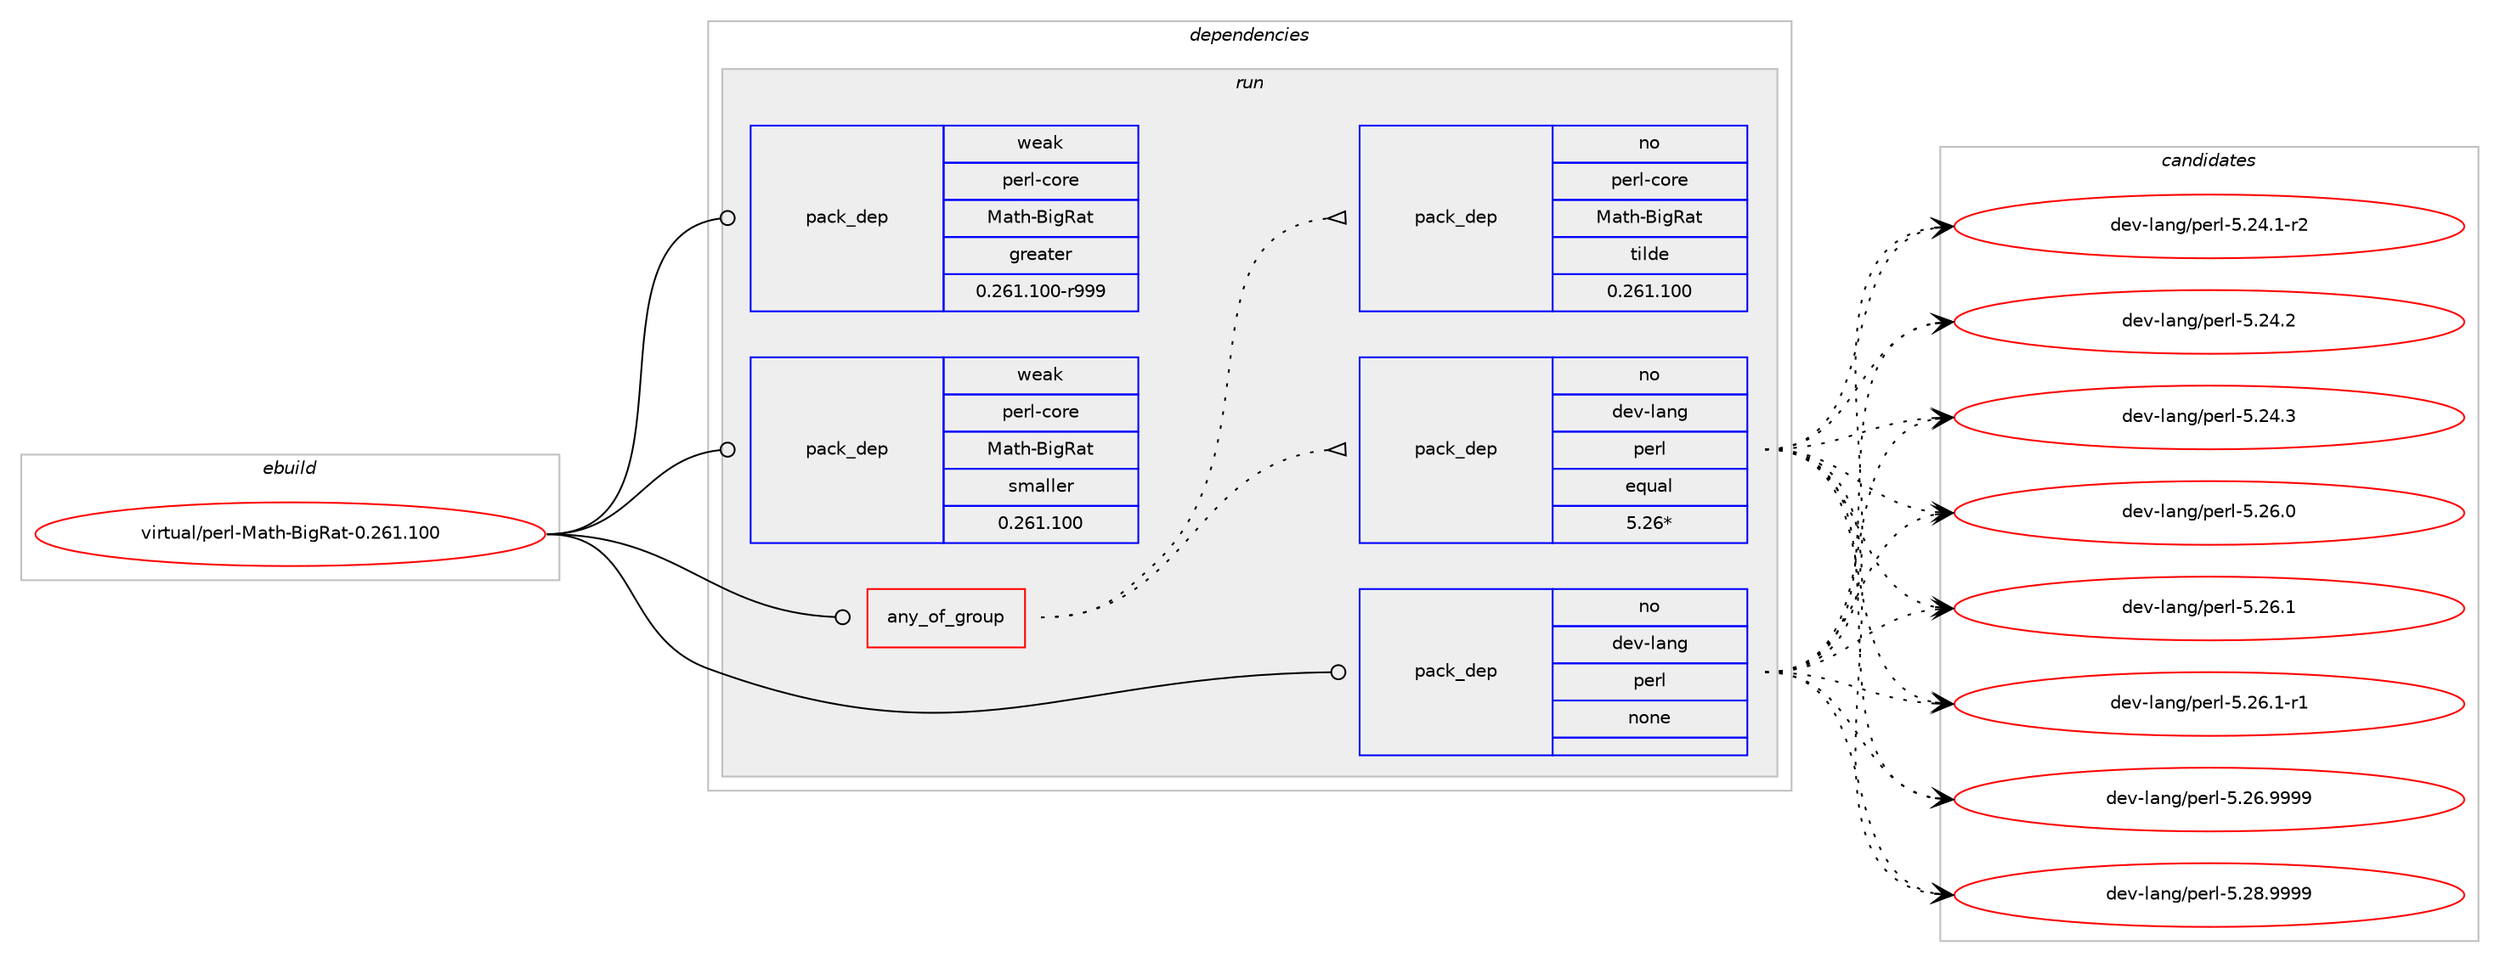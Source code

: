 digraph prolog {

# *************
# Graph options
# *************

newrank=true;
concentrate=true;
compound=true;
graph [rankdir=LR,fontname=Helvetica,fontsize=10,ranksep=1.5];#, ranksep=2.5, nodesep=0.2];
edge  [arrowhead=vee];
node  [fontname=Helvetica,fontsize=10];

# **********
# The ebuild
# **********

subgraph cluster_leftcol {
color=gray;
rank=same;
label=<<i>ebuild</i>>;
id [label="virtual/perl-Math-BigRat-0.261.100", color=red, width=4, href="../virtual/perl-Math-BigRat-0.261.100.svg"];
}

# ****************
# The dependencies
# ****************

subgraph cluster_midcol {
color=gray;
label=<<i>dependencies</i>>;
subgraph cluster_compile {
fillcolor="#eeeeee";
style=filled;
label=<<i>compile</i>>;
}
subgraph cluster_compileandrun {
fillcolor="#eeeeee";
style=filled;
label=<<i>compile and run</i>>;
}
subgraph cluster_run {
fillcolor="#eeeeee";
style=filled;
label=<<i>run</i>>;
subgraph any8685 {
dependency498364 [label=<<TABLE BORDER="0" CELLBORDER="1" CELLSPACING="0" CELLPADDING="4"><TR><TD CELLPADDING="10">any_of_group</TD></TR></TABLE>>, shape=none, color=red];subgraph pack370444 {
dependency498365 [label=<<TABLE BORDER="0" CELLBORDER="1" CELLSPACING="0" CELLPADDING="4" WIDTH="220"><TR><TD ROWSPAN="6" CELLPADDING="30">pack_dep</TD></TR><TR><TD WIDTH="110">no</TD></TR><TR><TD>dev-lang</TD></TR><TR><TD>perl</TD></TR><TR><TD>equal</TD></TR><TR><TD>5.26*</TD></TR></TABLE>>, shape=none, color=blue];
}
dependency498364:e -> dependency498365:w [weight=20,style="dotted",arrowhead="oinv"];
subgraph pack370445 {
dependency498366 [label=<<TABLE BORDER="0" CELLBORDER="1" CELLSPACING="0" CELLPADDING="4" WIDTH="220"><TR><TD ROWSPAN="6" CELLPADDING="30">pack_dep</TD></TR><TR><TD WIDTH="110">no</TD></TR><TR><TD>perl-core</TD></TR><TR><TD>Math-BigRat</TD></TR><TR><TD>tilde</TD></TR><TR><TD>0.261.100</TD></TR></TABLE>>, shape=none, color=blue];
}
dependency498364:e -> dependency498366:w [weight=20,style="dotted",arrowhead="oinv"];
}
id:e -> dependency498364:w [weight=20,style="solid",arrowhead="odot"];
subgraph pack370446 {
dependency498367 [label=<<TABLE BORDER="0" CELLBORDER="1" CELLSPACING="0" CELLPADDING="4" WIDTH="220"><TR><TD ROWSPAN="6" CELLPADDING="30">pack_dep</TD></TR><TR><TD WIDTH="110">no</TD></TR><TR><TD>dev-lang</TD></TR><TR><TD>perl</TD></TR><TR><TD>none</TD></TR><TR><TD></TD></TR></TABLE>>, shape=none, color=blue];
}
id:e -> dependency498367:w [weight=20,style="solid",arrowhead="odot"];
subgraph pack370447 {
dependency498368 [label=<<TABLE BORDER="0" CELLBORDER="1" CELLSPACING="0" CELLPADDING="4" WIDTH="220"><TR><TD ROWSPAN="6" CELLPADDING="30">pack_dep</TD></TR><TR><TD WIDTH="110">weak</TD></TR><TR><TD>perl-core</TD></TR><TR><TD>Math-BigRat</TD></TR><TR><TD>greater</TD></TR><TR><TD>0.261.100-r999</TD></TR></TABLE>>, shape=none, color=blue];
}
id:e -> dependency498368:w [weight=20,style="solid",arrowhead="odot"];
subgraph pack370448 {
dependency498369 [label=<<TABLE BORDER="0" CELLBORDER="1" CELLSPACING="0" CELLPADDING="4" WIDTH="220"><TR><TD ROWSPAN="6" CELLPADDING="30">pack_dep</TD></TR><TR><TD WIDTH="110">weak</TD></TR><TR><TD>perl-core</TD></TR><TR><TD>Math-BigRat</TD></TR><TR><TD>smaller</TD></TR><TR><TD>0.261.100</TD></TR></TABLE>>, shape=none, color=blue];
}
id:e -> dependency498369:w [weight=20,style="solid",arrowhead="odot"];
}
}

# **************
# The candidates
# **************

subgraph cluster_choices {
rank=same;
color=gray;
label=<<i>candidates</i>>;

subgraph choice370444 {
color=black;
nodesep=1;
choice100101118451089711010347112101114108455346505246494511450 [label="dev-lang/perl-5.24.1-r2", color=red, width=4,href="../dev-lang/perl-5.24.1-r2.svg"];
choice10010111845108971101034711210111410845534650524650 [label="dev-lang/perl-5.24.2", color=red, width=4,href="../dev-lang/perl-5.24.2.svg"];
choice10010111845108971101034711210111410845534650524651 [label="dev-lang/perl-5.24.3", color=red, width=4,href="../dev-lang/perl-5.24.3.svg"];
choice10010111845108971101034711210111410845534650544648 [label="dev-lang/perl-5.26.0", color=red, width=4,href="../dev-lang/perl-5.26.0.svg"];
choice10010111845108971101034711210111410845534650544649 [label="dev-lang/perl-5.26.1", color=red, width=4,href="../dev-lang/perl-5.26.1.svg"];
choice100101118451089711010347112101114108455346505446494511449 [label="dev-lang/perl-5.26.1-r1", color=red, width=4,href="../dev-lang/perl-5.26.1-r1.svg"];
choice10010111845108971101034711210111410845534650544657575757 [label="dev-lang/perl-5.26.9999", color=red, width=4,href="../dev-lang/perl-5.26.9999.svg"];
choice10010111845108971101034711210111410845534650564657575757 [label="dev-lang/perl-5.28.9999", color=red, width=4,href="../dev-lang/perl-5.28.9999.svg"];
dependency498365:e -> choice100101118451089711010347112101114108455346505246494511450:w [style=dotted,weight="100"];
dependency498365:e -> choice10010111845108971101034711210111410845534650524650:w [style=dotted,weight="100"];
dependency498365:e -> choice10010111845108971101034711210111410845534650524651:w [style=dotted,weight="100"];
dependency498365:e -> choice10010111845108971101034711210111410845534650544648:w [style=dotted,weight="100"];
dependency498365:e -> choice10010111845108971101034711210111410845534650544649:w [style=dotted,weight="100"];
dependency498365:e -> choice100101118451089711010347112101114108455346505446494511449:w [style=dotted,weight="100"];
dependency498365:e -> choice10010111845108971101034711210111410845534650544657575757:w [style=dotted,weight="100"];
dependency498365:e -> choice10010111845108971101034711210111410845534650564657575757:w [style=dotted,weight="100"];
}
subgraph choice370445 {
color=black;
nodesep=1;
}
subgraph choice370446 {
color=black;
nodesep=1;
choice100101118451089711010347112101114108455346505246494511450 [label="dev-lang/perl-5.24.1-r2", color=red, width=4,href="../dev-lang/perl-5.24.1-r2.svg"];
choice10010111845108971101034711210111410845534650524650 [label="dev-lang/perl-5.24.2", color=red, width=4,href="../dev-lang/perl-5.24.2.svg"];
choice10010111845108971101034711210111410845534650524651 [label="dev-lang/perl-5.24.3", color=red, width=4,href="../dev-lang/perl-5.24.3.svg"];
choice10010111845108971101034711210111410845534650544648 [label="dev-lang/perl-5.26.0", color=red, width=4,href="../dev-lang/perl-5.26.0.svg"];
choice10010111845108971101034711210111410845534650544649 [label="dev-lang/perl-5.26.1", color=red, width=4,href="../dev-lang/perl-5.26.1.svg"];
choice100101118451089711010347112101114108455346505446494511449 [label="dev-lang/perl-5.26.1-r1", color=red, width=4,href="../dev-lang/perl-5.26.1-r1.svg"];
choice10010111845108971101034711210111410845534650544657575757 [label="dev-lang/perl-5.26.9999", color=red, width=4,href="../dev-lang/perl-5.26.9999.svg"];
choice10010111845108971101034711210111410845534650564657575757 [label="dev-lang/perl-5.28.9999", color=red, width=4,href="../dev-lang/perl-5.28.9999.svg"];
dependency498367:e -> choice100101118451089711010347112101114108455346505246494511450:w [style=dotted,weight="100"];
dependency498367:e -> choice10010111845108971101034711210111410845534650524650:w [style=dotted,weight="100"];
dependency498367:e -> choice10010111845108971101034711210111410845534650524651:w [style=dotted,weight="100"];
dependency498367:e -> choice10010111845108971101034711210111410845534650544648:w [style=dotted,weight="100"];
dependency498367:e -> choice10010111845108971101034711210111410845534650544649:w [style=dotted,weight="100"];
dependency498367:e -> choice100101118451089711010347112101114108455346505446494511449:w [style=dotted,weight="100"];
dependency498367:e -> choice10010111845108971101034711210111410845534650544657575757:w [style=dotted,weight="100"];
dependency498367:e -> choice10010111845108971101034711210111410845534650564657575757:w [style=dotted,weight="100"];
}
subgraph choice370447 {
color=black;
nodesep=1;
}
subgraph choice370448 {
color=black;
nodesep=1;
}
}

}
